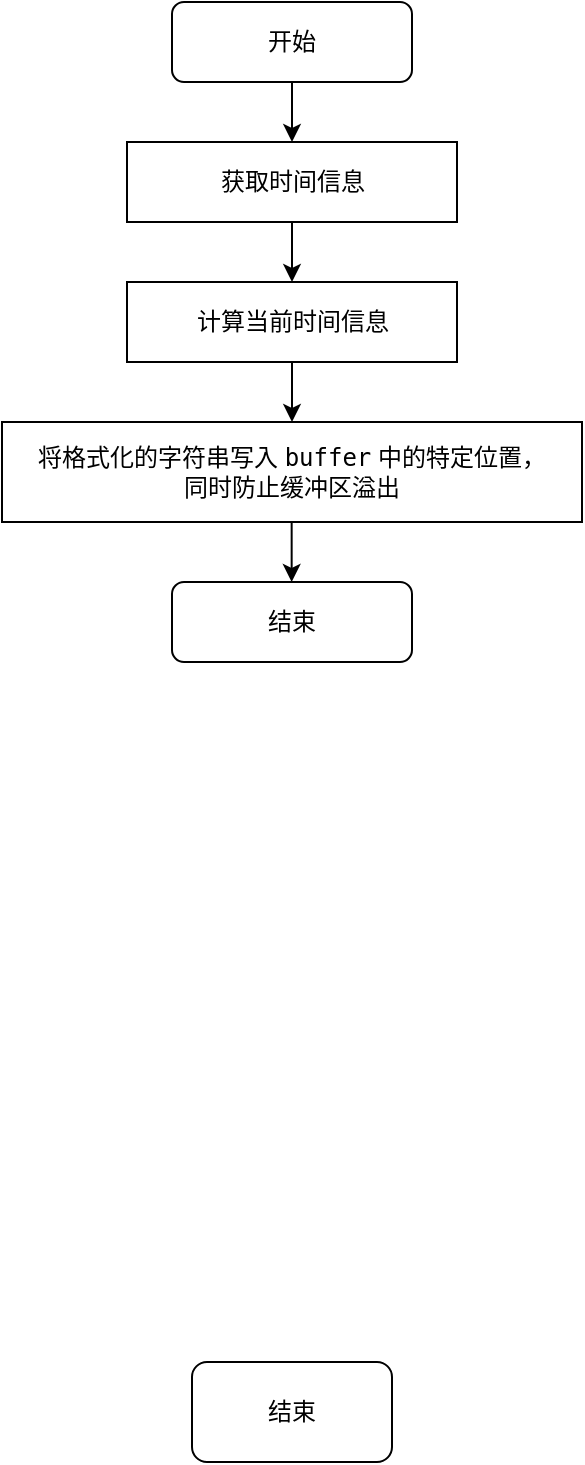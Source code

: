 <mxfile version="21.2.1" type="device">
  <diagram name="第 1 页" id="xPd4fUFVsVLFMCgHRc--">
    <mxGraphModel dx="924" dy="558" grid="1" gridSize="10" guides="1" tooltips="1" connect="1" arrows="1" fold="1" page="1" pageScale="1" pageWidth="827" pageHeight="1169" math="0" shadow="0">
      <root>
        <mxCell id="0" />
        <mxCell id="1" parent="0" />
        <mxCell id="uvwBHMcBSgrnhqvyi07T-1" value="将格式化的字符串写入 &lt;code&gt;buffer&lt;/code&gt; 中的特定位置，&lt;br&gt;同时防止缓冲区溢出" style="rounded=0;whiteSpace=wrap;html=1;" vertex="1" parent="1">
          <mxGeometry x="360" y="350" width="290" height="50" as="geometry" />
        </mxCell>
        <mxCell id="uvwBHMcBSgrnhqvyi07T-3" value="计算当前时间信息" style="rounded=0;whiteSpace=wrap;html=1;" vertex="1" parent="1">
          <mxGeometry x="422.5" y="280" width="165" height="40" as="geometry" />
        </mxCell>
        <mxCell id="uvwBHMcBSgrnhqvyi07T-4" value="" style="endArrow=classic;html=1;rounded=0;exitX=0.5;exitY=1;exitDx=0;exitDy=0;" edge="1" parent="1" source="uvwBHMcBSgrnhqvyi07T-3" target="uvwBHMcBSgrnhqvyi07T-1">
          <mxGeometry width="50" height="50" relative="1" as="geometry">
            <mxPoint x="670" y="450" as="sourcePoint" />
            <mxPoint x="720" y="400" as="targetPoint" />
          </mxGeometry>
        </mxCell>
        <mxCell id="uvwBHMcBSgrnhqvyi07T-16" value="" style="endArrow=classic;html=1;rounded=0;exitX=0.5;exitY=1;exitDx=0;exitDy=0;" edge="1" parent="1">
          <mxGeometry width="50" height="50" relative="1" as="geometry">
            <mxPoint x="504.83" y="400" as="sourcePoint" />
            <mxPoint x="504.83" y="430" as="targetPoint" />
          </mxGeometry>
        </mxCell>
        <mxCell id="uvwBHMcBSgrnhqvyi07T-18" value="开始" style="rounded=1;whiteSpace=wrap;html=1;" vertex="1" parent="1">
          <mxGeometry x="445" y="140" width="120" height="40" as="geometry" />
        </mxCell>
        <mxCell id="uvwBHMcBSgrnhqvyi07T-19" value="结束" style="rounded=1;whiteSpace=wrap;html=1;" vertex="1" parent="1">
          <mxGeometry x="455" y="820" width="100" height="50" as="geometry" />
        </mxCell>
        <mxCell id="uvwBHMcBSgrnhqvyi07T-20" value="获取时间信息" style="rounded=0;whiteSpace=wrap;html=1;" vertex="1" parent="1">
          <mxGeometry x="422.5" y="210" width="165" height="40" as="geometry" />
        </mxCell>
        <mxCell id="uvwBHMcBSgrnhqvyi07T-21" value="结束" style="rounded=1;whiteSpace=wrap;html=1;" vertex="1" parent="1">
          <mxGeometry x="445" y="430" width="120" height="40" as="geometry" />
        </mxCell>
        <mxCell id="uvwBHMcBSgrnhqvyi07T-22" value="" style="endArrow=classic;html=1;rounded=0;exitX=0.5;exitY=1;exitDx=0;exitDy=0;" edge="1" parent="1" source="uvwBHMcBSgrnhqvyi07T-20" target="uvwBHMcBSgrnhqvyi07T-3">
          <mxGeometry width="50" height="50" relative="1" as="geometry">
            <mxPoint x="515" y="330" as="sourcePoint" />
            <mxPoint x="515" y="360" as="targetPoint" />
          </mxGeometry>
        </mxCell>
        <mxCell id="uvwBHMcBSgrnhqvyi07T-23" value="" style="endArrow=classic;html=1;rounded=0;exitX=0.5;exitY=1;exitDx=0;exitDy=0;" edge="1" parent="1" source="uvwBHMcBSgrnhqvyi07T-18" target="uvwBHMcBSgrnhqvyi07T-20">
          <mxGeometry width="50" height="50" relative="1" as="geometry">
            <mxPoint x="525" y="340" as="sourcePoint" />
            <mxPoint x="525" y="370" as="targetPoint" />
          </mxGeometry>
        </mxCell>
      </root>
    </mxGraphModel>
  </diagram>
</mxfile>
